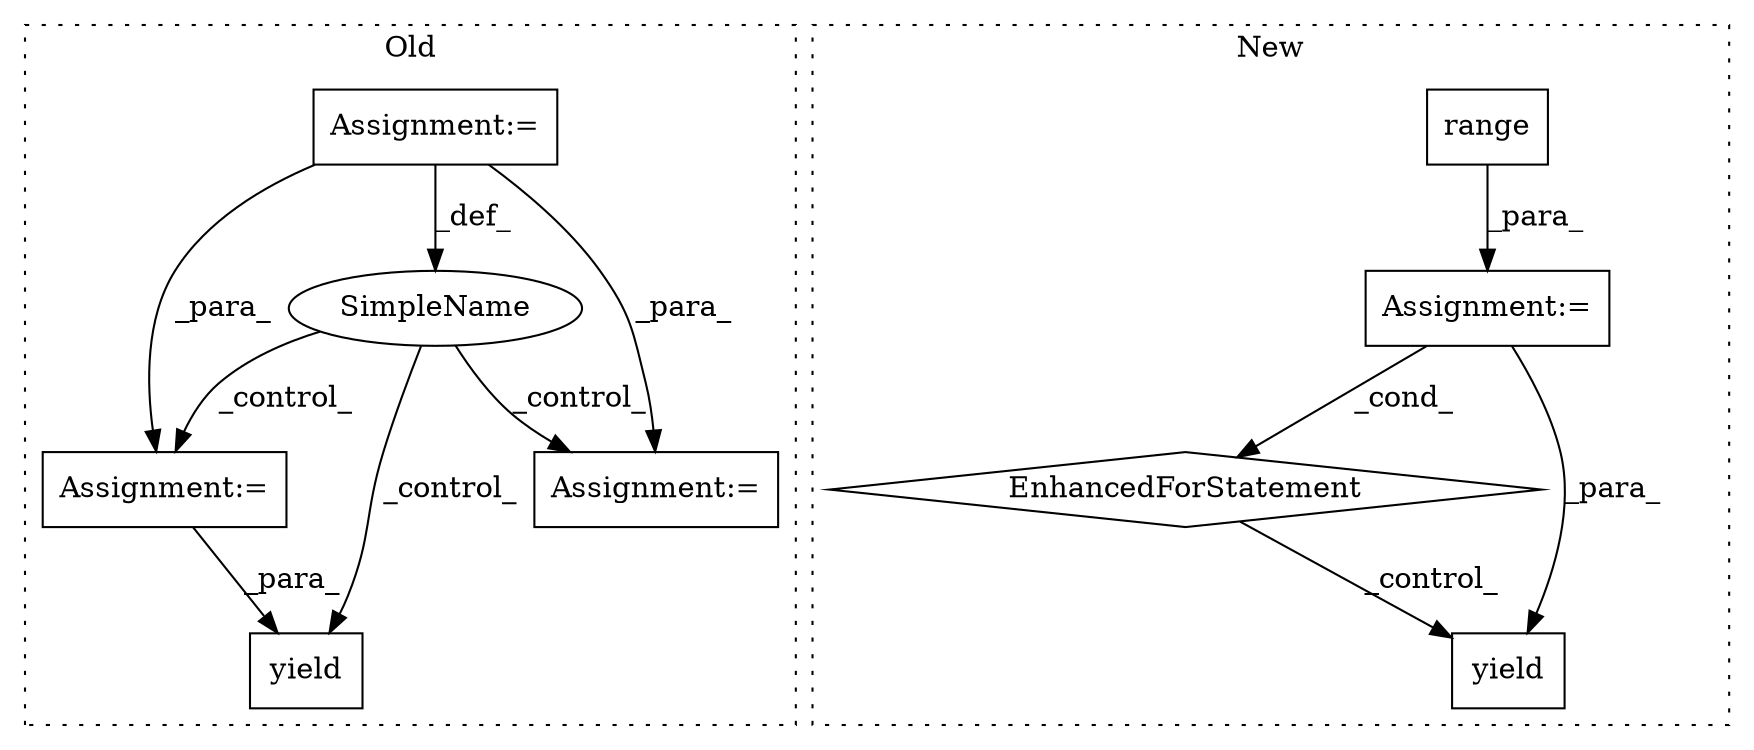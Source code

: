 digraph G {
subgraph cluster0 {
1 [label="yield" a="112" s="4104" l="7" shape="box"];
5 [label="Assignment:=" a="7" s="4082" l="1" shape="box"];
6 [label="SimpleName" a="42" s="4043" l="1" shape="ellipse"];
7 [label="Assignment:=" a="7" s="4120,4229" l="57,2" shape="box"];
8 [label="Assignment:=" a="7" s="3986,4071" l="53,2" shape="box"];
label = "Old";
style="dotted";
}
subgraph cluster1 {
2 [label="range" a="32" s="5302,5320" l="6,1" shape="box"];
3 [label="Assignment:=" a="7" s="5241,5321" l="53,2" shape="box"];
4 [label="EnhancedForStatement" a="70" s="5241,5321" l="53,2" shape="diamond"];
9 [label="yield" a="112" s="5422" l="7" shape="box"];
label = "New";
style="dotted";
}
2 -> 3 [label="_para_"];
3 -> 4 [label="_cond_"];
3 -> 9 [label="_para_"];
4 -> 9 [label="_control_"];
5 -> 1 [label="_para_"];
6 -> 7 [label="_control_"];
6 -> 5 [label="_control_"];
6 -> 1 [label="_control_"];
8 -> 6 [label="_def_"];
8 -> 7 [label="_para_"];
8 -> 5 [label="_para_"];
}